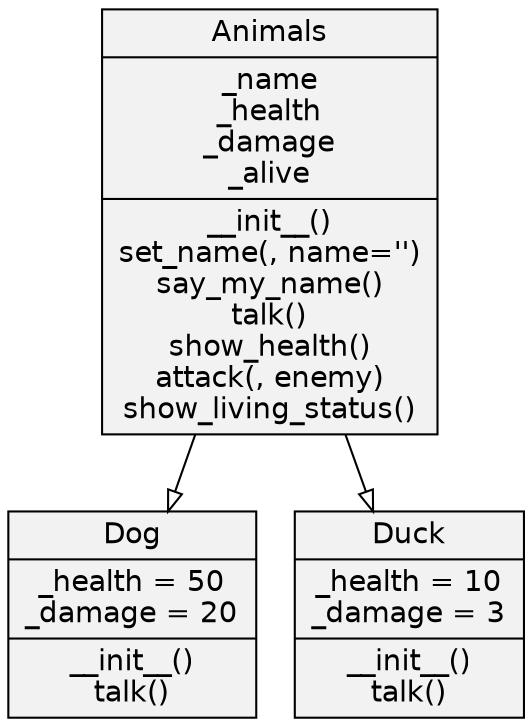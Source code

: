 digraph hierarchy {
    rankdir = BT
    node[shape=record,style=filled,fillcolor=gray95,fontname="helvetica"]
    edge[dir=back, arrowtail=empty,]

    Animals[label="{Animals|_name\n_health\n_damage\n_alive|__init__()\nset_name(, name='')\nsay_my_name()\ntalk()\nshow_health()\nattack(, enemy)\nshow_living_status()}"]
    Dog[label="{Dog|_health = 50\n_damage = 20|__init__()\ntalk()}"]
    Duck[label="{Duck|_health = 10\n_damage = 3|__init__()\ntalk()}"]

    Dog -> Animals
    Duck -> Animals

}








